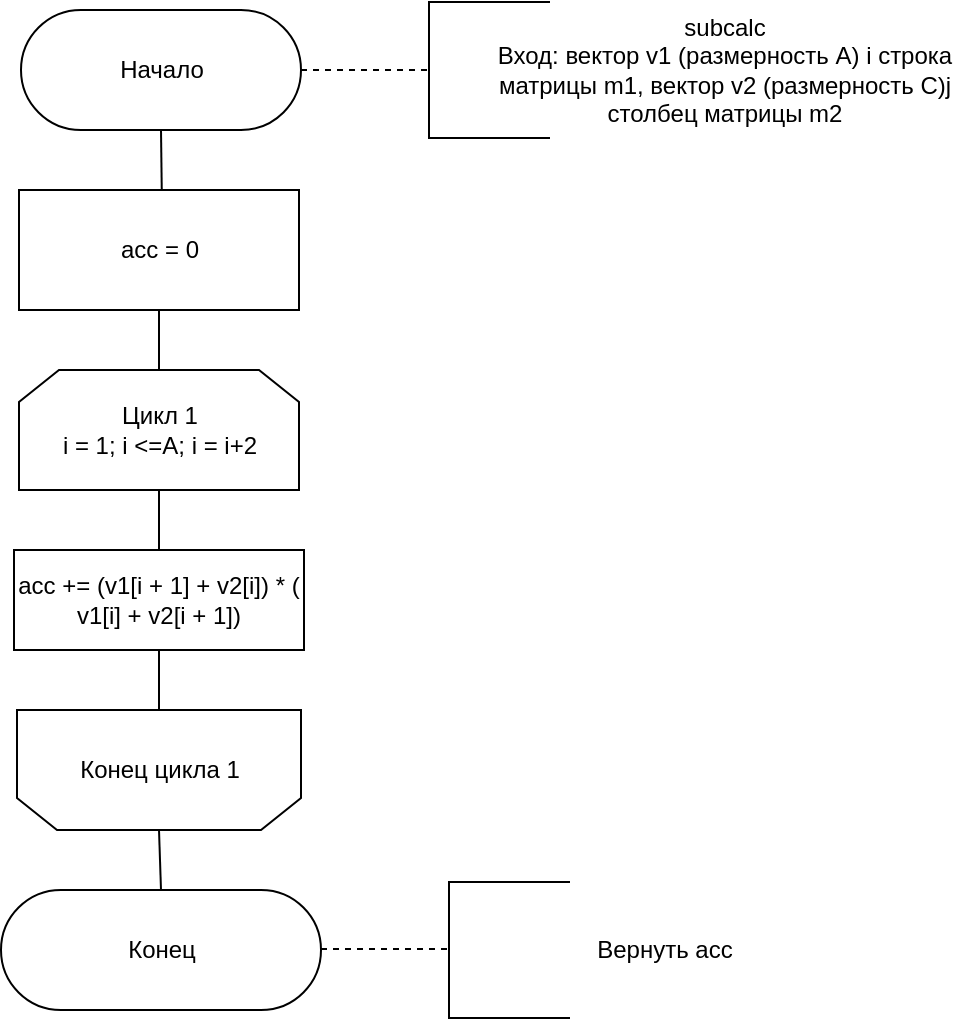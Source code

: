 <mxfile version="13.7.7" type="device"><diagram id="PKrw68s-FcHz-RrZCr9i" name="Page-1"><mxGraphModel dx="1098" dy="647" grid="1" gridSize="10" guides="1" tooltips="1" connect="1" arrows="1" fold="1" page="1" pageScale="1" pageWidth="827" pageHeight="1169" math="0" shadow="0"><root><mxCell id="0"/><mxCell id="1" parent="0"/><mxCell id="7Xwj2gsnW8v6YeENi7_U-24" value="Начало" style="rounded=1;whiteSpace=wrap;html=1;arcSize=50;" vertex="1" parent="1"><mxGeometry x="293.5" y="680" width="140" height="60" as="geometry"/></mxCell><mxCell id="7Xwj2gsnW8v6YeENi7_U-25" value="subcalc&lt;br&gt;Вход: вектор v1 (размерность A) i строка матрицы m1, вектор v2 (размерность C)j столбец матрицы m2" style="text;html=1;strokeColor=none;fillColor=none;align=center;verticalAlign=middle;whiteSpace=wrap;rounded=0;direction=west;" vertex="1" parent="1"><mxGeometry x="520" y="690" width="250.5" height="40" as="geometry"/></mxCell><mxCell id="7Xwj2gsnW8v6YeENi7_U-26" value="Цикл 1&lt;br&gt;i = 1; i &amp;lt;=A; i = i+2" style="shape=loopLimit;whiteSpace=wrap;html=1;" vertex="1" parent="1"><mxGeometry x="292.5" y="860" width="140" height="60" as="geometry"/></mxCell><mxCell id="7Xwj2gsnW8v6YeENi7_U-29" value="acc += (v1[i + 1] + v2[i]) * ( v1[i] + v2[i + 1])" style="rounded=0;whiteSpace=wrap;html=1;" vertex="1" parent="1"><mxGeometry x="290" y="950" width="145" height="50" as="geometry"/></mxCell><mxCell id="7Xwj2gsnW8v6YeENi7_U-30" value="" style="endArrow=none;html=1;exitX=0.5;exitY=1;exitDx=0;exitDy=0;" edge="1" parent="1" source="7Xwj2gsnW8v6YeENi7_U-26" target="7Xwj2gsnW8v6YeENi7_U-29"><mxGeometry width="50" height="50" relative="1" as="geometry"><mxPoint x="364.5" y="960" as="sourcePoint"/><mxPoint x="364" y="950" as="targetPoint"/></mxGeometry></mxCell><mxCell id="7Xwj2gsnW8v6YeENi7_U-31" value="Конец цикла 1" style="shape=loopLimit;whiteSpace=wrap;html=1;direction=west;" vertex="1" parent="1"><mxGeometry x="291.5" y="1030" width="142" height="60" as="geometry"/></mxCell><mxCell id="7Xwj2gsnW8v6YeENi7_U-32" value="" style="endArrow=none;html=1;exitX=0.5;exitY=1;exitDx=0;exitDy=0;entryX=0.5;entryY=1;entryDx=0;entryDy=0;" edge="1" parent="1" source="7Xwj2gsnW8v6YeENi7_U-29" target="7Xwj2gsnW8v6YeENi7_U-31"><mxGeometry width="50" height="50" relative="1" as="geometry"><mxPoint x="364" y="1280" as="sourcePoint"/><mxPoint x="364" y="1060" as="targetPoint"/></mxGeometry></mxCell><mxCell id="7Xwj2gsnW8v6YeENi7_U-34" value="" style="endArrow=none;html=1;entryX=0.5;entryY=0;entryDx=0;entryDy=0;exitX=0.5;exitY=0;exitDx=0;exitDy=0;" edge="1" parent="1" source="7Xwj2gsnW8v6YeENi7_U-35" target="7Xwj2gsnW8v6YeENi7_U-31"><mxGeometry width="50" height="50" relative="1" as="geometry"><mxPoint x="382" y="1575" as="sourcePoint"/><mxPoint x="385" y="1585" as="targetPoint"/></mxGeometry></mxCell><mxCell id="7Xwj2gsnW8v6YeENi7_U-35" value="Конец" style="rounded=1;whiteSpace=wrap;html=1;arcSize=50;" vertex="1" parent="1"><mxGeometry x="283.5" y="1120" width="160" height="60" as="geometry"/></mxCell><mxCell id="7Xwj2gsnW8v6YeENi7_U-37" value="" style="shape=partialRectangle;whiteSpace=wrap;html=1;bottom=1;right=1;left=1;top=0;fillColor=none;routingCenterX=-0.5;rotation=90;" vertex="1" parent="1"><mxGeometry x="493.5" y="680" width="68" height="60" as="geometry"/></mxCell><mxCell id="7Xwj2gsnW8v6YeENi7_U-38" value="" style="endArrow=none;dashed=1;html=1;entryX=0.5;entryY=1;entryDx=0;entryDy=0;exitX=1;exitY=0.5;exitDx=0;exitDy=0;" edge="1" parent="1" target="7Xwj2gsnW8v6YeENi7_U-37" source="7Xwj2gsnW8v6YeENi7_U-24"><mxGeometry width="50" height="50" relative="1" as="geometry"><mxPoint x="433.5" y="759.5" as="sourcePoint"/><mxPoint x="473.5" y="760" as="targetPoint"/></mxGeometry></mxCell><mxCell id="7Xwj2gsnW8v6YeENi7_U-39" value="" style="endArrow=none;html=1;entryX=0.5;entryY=1;entryDx=0;entryDy=0;" edge="1" parent="1" target="7Xwj2gsnW8v6YeENi7_U-24"><mxGeometry width="50" height="50" relative="1" as="geometry"><mxPoint x="364" y="780" as="sourcePoint"/><mxPoint x="263.5" y="810" as="targetPoint"/></mxGeometry></mxCell><mxCell id="7Xwj2gsnW8v6YeENi7_U-40" value="acc = 0" style="rounded=0;whiteSpace=wrap;html=1;" vertex="1" parent="1"><mxGeometry x="292.5" y="770" width="140" height="60" as="geometry"/></mxCell><mxCell id="7Xwj2gsnW8v6YeENi7_U-42" value="" style="endArrow=none;html=1;entryX=0.5;entryY=1;entryDx=0;entryDy=0;exitX=0.5;exitY=0;exitDx=0;exitDy=0;" edge="1" parent="1" source="7Xwj2gsnW8v6YeENi7_U-26" target="7Xwj2gsnW8v6YeENi7_U-40"><mxGeometry width="50" height="50" relative="1" as="geometry"><mxPoint x="140" y="900" as="sourcePoint"/><mxPoint x="190" y="850" as="targetPoint"/></mxGeometry></mxCell><mxCell id="7Xwj2gsnW8v6YeENi7_U-45" value="" style="endArrow=none;dashed=1;html=1;entryX=0.5;entryY=1;entryDx=0;entryDy=0;exitX=1;exitY=0.5;exitDx=0;exitDy=0;" edge="1" parent="1"><mxGeometry width="50" height="50" relative="1" as="geometry"><mxPoint x="443.5" y="1149.5" as="sourcePoint"/><mxPoint x="507.5" y="1149.5" as="targetPoint"/></mxGeometry></mxCell><mxCell id="7Xwj2gsnW8v6YeENi7_U-46" value="" style="shape=partialRectangle;whiteSpace=wrap;html=1;bottom=1;right=1;left=1;top=0;fillColor=none;routingCenterX=-0.5;rotation=90;" vertex="1" parent="1"><mxGeometry x="503.5" y="1120" width="68" height="60" as="geometry"/></mxCell><mxCell id="7Xwj2gsnW8v6YeENi7_U-47" value="Вернуть acc" style="text;html=1;strokeColor=none;fillColor=none;align=center;verticalAlign=middle;whiteSpace=wrap;rounded=0;direction=west;" vertex="1" parent="1"><mxGeometry x="520" y="1130" width="190.5" height="40" as="geometry"/></mxCell></root></mxGraphModel></diagram></mxfile>